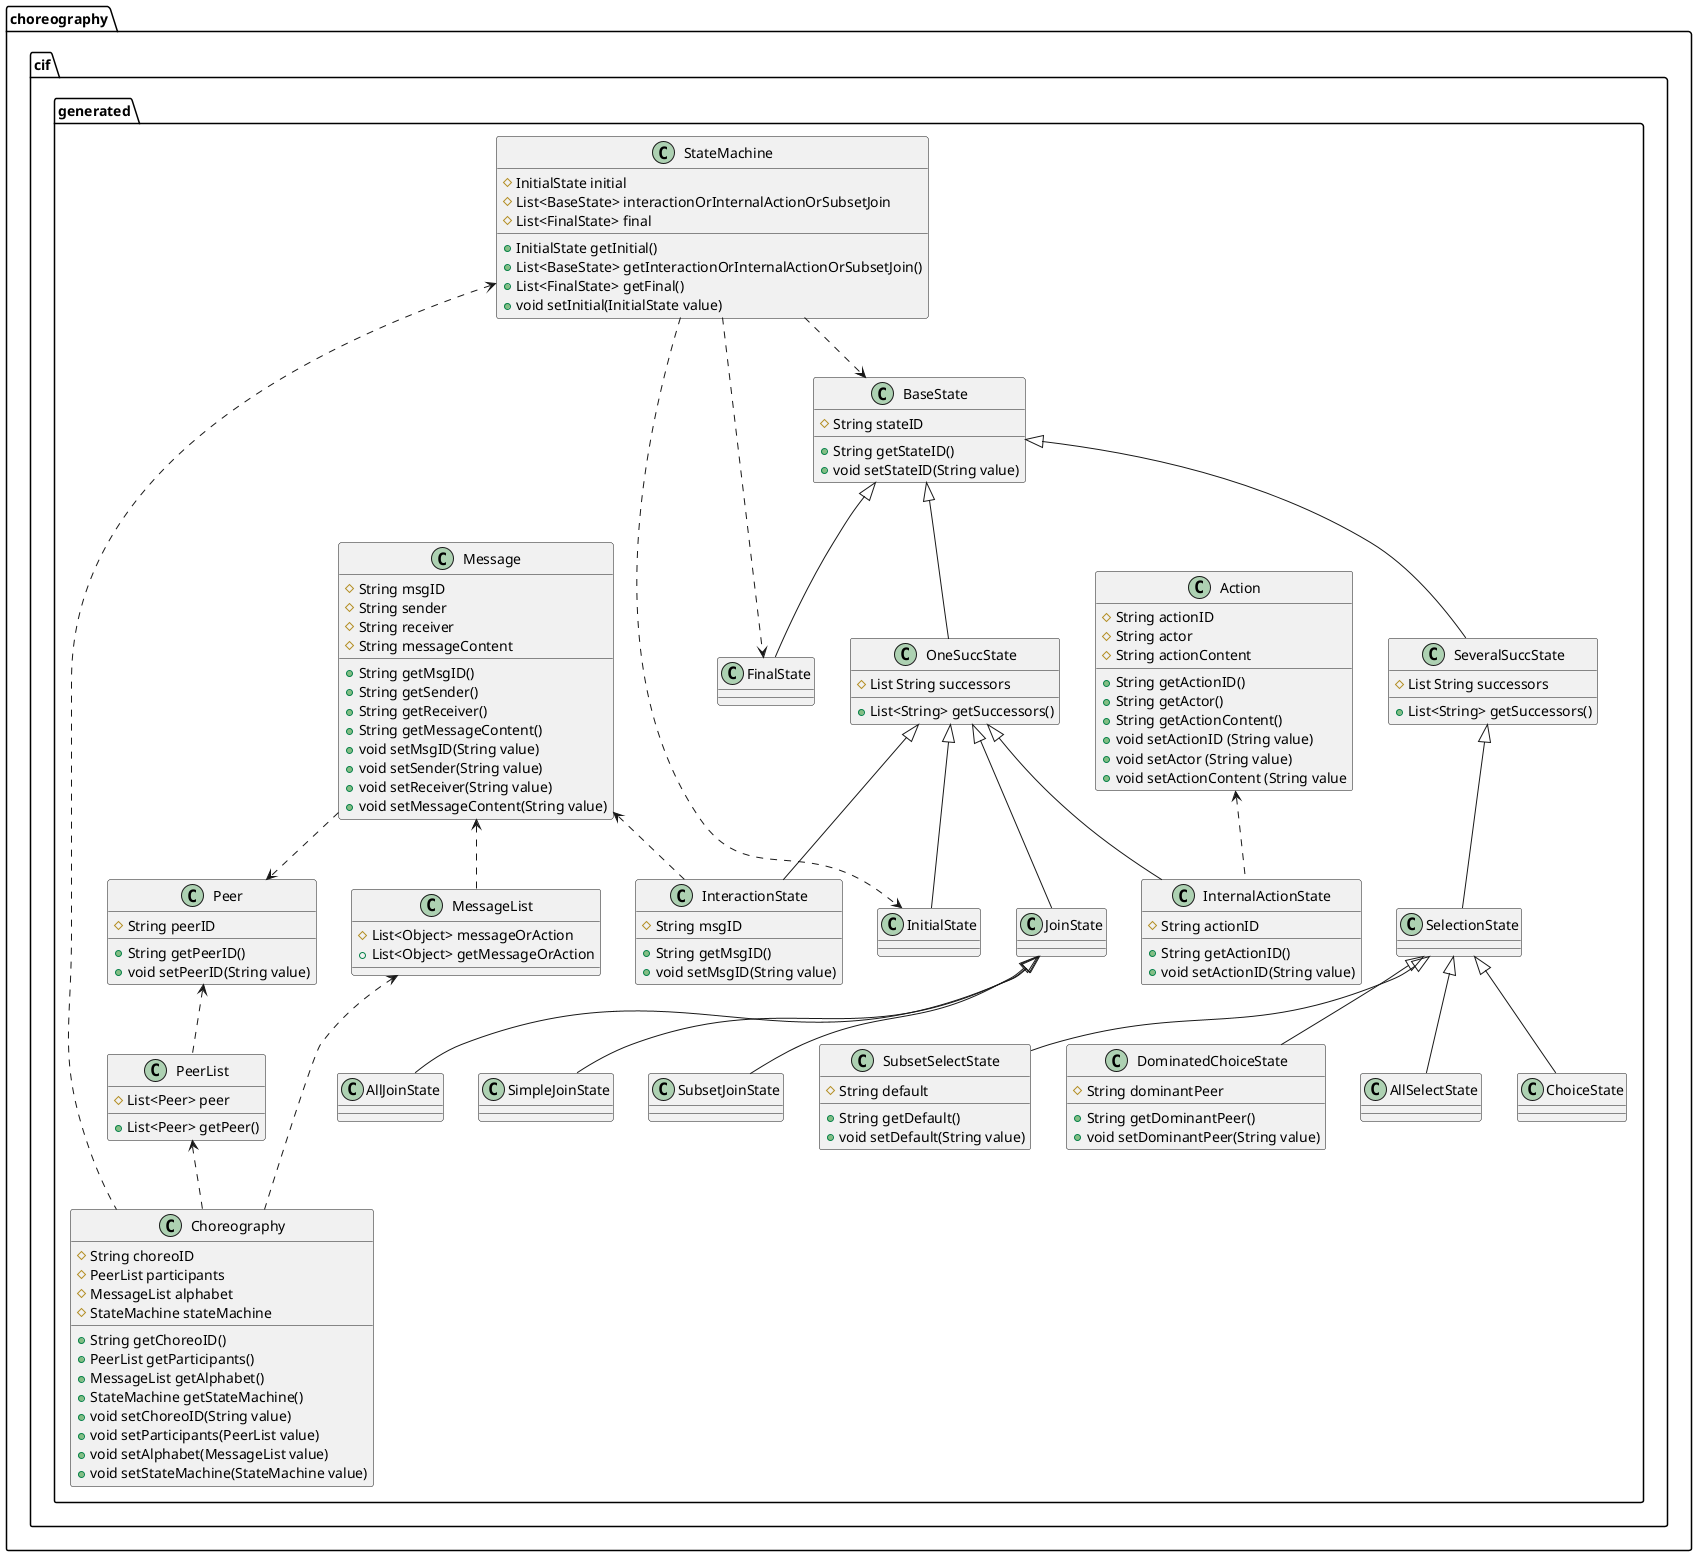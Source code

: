 @startuml

package choreography.cif.generated {

class Action {
# String actionID
# String actor
# String actionContent
+ String getActionID()
+ String getActor()
+ String getActionContent()
+ void setActionID (String value)
+ void setActor (String value)
+ void setActionContent (String value
}

class Choreography {
# String choreoID
# PeerList participants
# MessageList alphabet
# StateMachine stateMachine
+ String getChoreoID()
+ PeerList getParticipants()
+ MessageList getAlphabet()
+ StateMachine getStateMachine()
+ void setChoreoID(String value)
+ void setParticipants(PeerList value)
+ void setAlphabet(MessageList value)
+ void setStateMachine(StateMachine value)
}

PeerList <.. Choreography
MessageList <.. Choreography
StateMachine <.. Choreography

class Message {
# String msgID
# String sender
# String receiver
# String messageContent
+ String getMsgID()
+ String getSender()
+ String getReceiver()
+ String getMessageContent()
+ void setMsgID(String value)
+ void setSender(String value)
+ void setReceiver(String value)
+ void setMessageContent(String value)
}

Message ..> Peer

class MessageList {
# List<Object> messageOrAction
+ List<Object> getMessageOrAction
}

Message <.. MessageList

class Peer {
# String peerID
+ String getPeerID()
+ void setPeerID(String value)
}

class PeerList {
# List<Peer> peer
+ List<Peer> getPeer()
}

Peer <.. PeerList

class StateMachine {
# InitialState initial
# List<BaseState> interactionOrInternalActionOrSubsetJoin
# List<FinalState> final
+ InitialState getInitial()
+ List<BaseState> getInteractionOrInternalActionOrSubsetJoin()
+ List<FinalState> getFinal()
+ void setInitial(InitialState value)
}

StateMachine ..> InitialState
StateMachine ..> FinalState
StateMachine ..> BaseState

class BaseState {
# String stateID
+ String getStateID()
+ void setStateID(String value)
}

class FinalState {
}

class OneSuccState {
# List String successors
+ List<String> getSuccessors()
}

class SeveralSuccState {
# List String successors
+ List<String> getSuccessors()
}


class InitialState {
}

class InternalActionState {
# String actionID
+ String getActionID()
+ void setActionID(String value)
}

Action <.. InternalActionState

class JoinState {
}

class InteractionState {
# String msgID
+ String getMsgID()
+ void setMsgID(String value)
}

Message <.. InteractionState

class SelectionState {
}

class SimpleJoinState {
}

class SubsetJoinState {
}

class AllJoinState {
}

class ChoiceState {
}

class SubsetSelectState {
# String default
+ String getDefault()
+ void setDefault(String value)
}

class DominatedChoiceState {
# String dominantPeer
+ String getDominantPeer()
+ void setDominantPeer(String value)
}

class AllSelectState {
}

BaseState <|-- FinalState
BaseState <|-- OneSuccState
BaseState <|-- SeveralSuccState

OneSuccState <|-- JoinState
OneSuccState <|-- InteractionState
OneSuccState <|-- InternalActionState
OneSuccState <|-- InitialState

JoinState <|-- AllJoinState
SelectionState <|-- AllSelectState
SelectionState <|-- ChoiceState
SeveralSuccState <|-- SelectionState
SelectionState <|-- DominatedChoiceState
JoinState <|-- SimpleJoinState
JoinState <|-- SubsetJoinState
SelectionState <|-- SubsetSelectState
}

@enduml